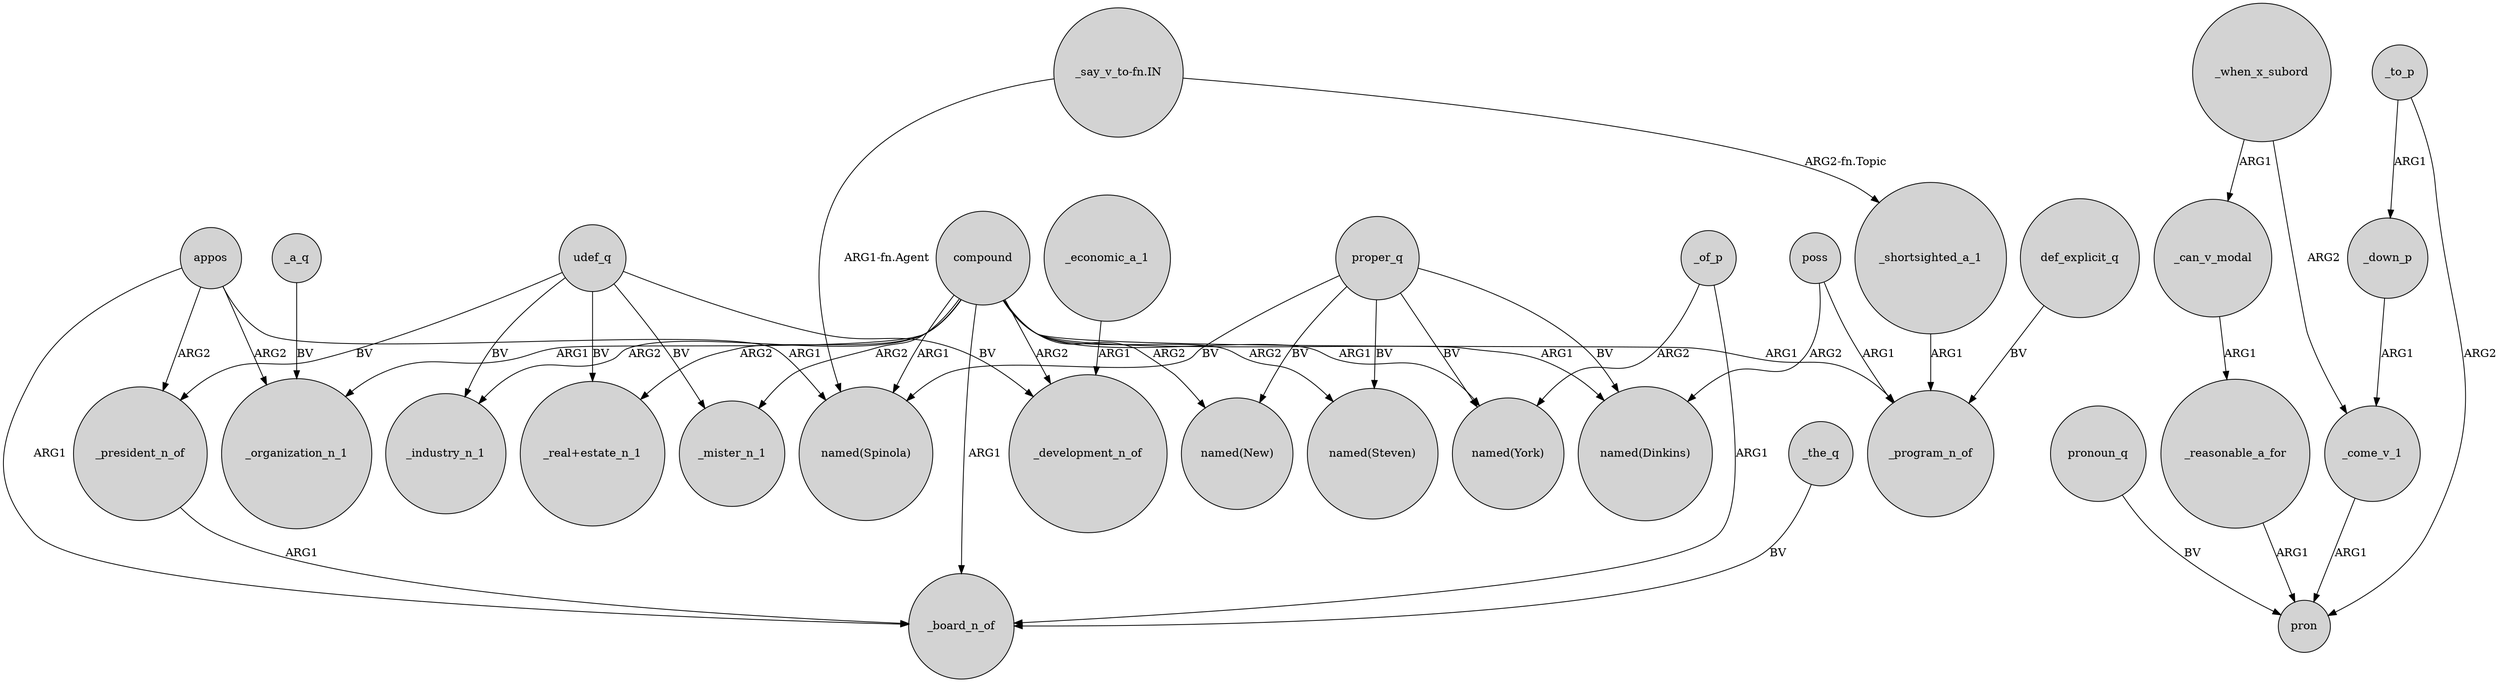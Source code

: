 digraph {
	node [shape=circle style=filled]
	appos -> _organization_n_1 [label=ARG2]
	compound -> _development_n_of [label=ARG2]
	compound -> _organization_n_1 [label=ARG1]
	compound -> "named(New)" [label=ARG2]
	"_say_v_to-fn.IN" -> "named(Spinola)" [label="ARG1-fn.Agent"]
	proper_q -> "named(New)" [label=BV]
	compound -> _board_n_of [label=ARG1]
	appos -> _board_n_of [label=ARG1]
	_can_v_modal -> _reasonable_a_for [label=ARG1]
	compound -> _mister_n_1 [label=ARG2]
	udef_q -> _mister_n_1 [label=BV]
	appos -> "named(Spinola)" [label=ARG1]
	_when_x_subord -> _can_v_modal [label=ARG1]
	compound -> "_real+estate_n_1" [label=ARG2]
	proper_q -> "named(Spinola)" [label=BV]
	compound -> "named(Dinkins)" [label=ARG1]
	_president_n_of -> _board_n_of [label=ARG1]
	appos -> _president_n_of [label=ARG2]
	poss -> _program_n_of [label=ARG1]
	_economic_a_1 -> _development_n_of [label=ARG1]
	pronoun_q -> pron [label=BV]
	_come_v_1 -> pron [label=ARG1]
	compound -> "named(Steven)" [label=ARG2]
	compound -> "named(York)" [label=ARG1]
	def_explicit_q -> _program_n_of [label=BV]
	compound -> _industry_n_1 [label=ARG2]
	udef_q -> _president_n_of [label=BV]
	_shortsighted_a_1 -> _program_n_of [label=ARG1]
	_the_q -> _board_n_of [label=BV]
	"_say_v_to-fn.IN" -> _shortsighted_a_1 [label="ARG2-fn.Topic"]
	_when_x_subord -> _come_v_1 [label=ARG2]
	udef_q -> "_real+estate_n_1" [label=BV]
	compound -> "named(Spinola)" [label=ARG1]
	udef_q -> _development_n_of [label=BV]
	_a_q -> _organization_n_1 [label=BV]
	_reasonable_a_for -> pron [label=ARG1]
	_down_p -> _come_v_1 [label=ARG1]
	poss -> "named(Dinkins)" [label=ARG2]
	compound -> _program_n_of [label=ARG1]
	_to_p -> _down_p [label=ARG1]
	_of_p -> "named(York)" [label=ARG2]
	proper_q -> "named(York)" [label=BV]
	_of_p -> _board_n_of [label=ARG1]
	_to_p -> pron [label=ARG2]
	udef_q -> _industry_n_1 [label=BV]
	proper_q -> "named(Dinkins)" [label=BV]
	proper_q -> "named(Steven)" [label=BV]
}
